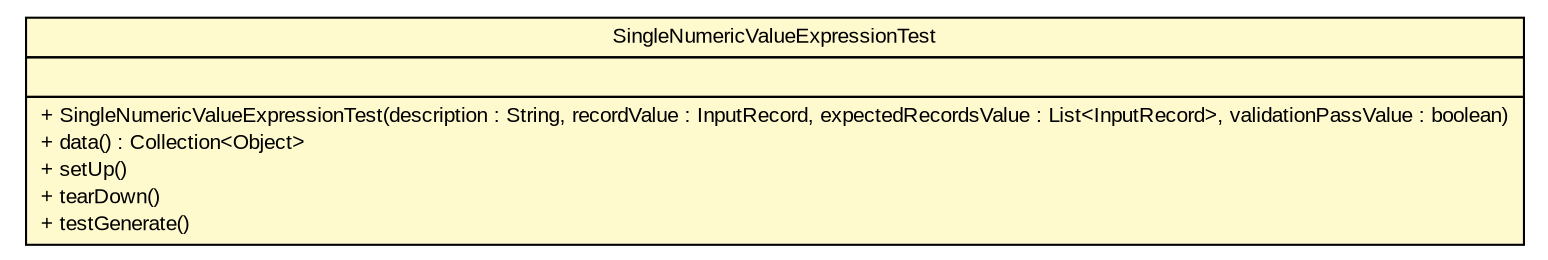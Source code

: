 #!/usr/local/bin/dot
#
# Class diagram 
# Generated by UMLGraph version R5_6 (http://www.umlgraph.org/)
#

digraph G {
	edge [fontname="arial",fontsize=10,labelfontname="arial",labelfontsize=10];
	node [fontname="arial",fontsize=10,shape=plaintext];
	nodesep=0.25;
	ranksep=0.5;
	// com.github.mkolisnyk.aerial.expressions.value.SingleNumericValueExpressionTest
	c1494 [label=<<table title="com.github.mkolisnyk.aerial.expressions.value.SingleNumericValueExpressionTest" border="0" cellborder="1" cellspacing="0" cellpadding="2" port="p" bgcolor="lemonChiffon" href="./SingleNumericValueExpressionTest.html">
		<tr><td><table border="0" cellspacing="0" cellpadding="1">
<tr><td align="center" balign="center"> SingleNumericValueExpressionTest </td></tr>
		</table></td></tr>
		<tr><td><table border="0" cellspacing="0" cellpadding="1">
<tr><td align="left" balign="left">  </td></tr>
		</table></td></tr>
		<tr><td><table border="0" cellspacing="0" cellpadding="1">
<tr><td align="left" balign="left"> + SingleNumericValueExpressionTest(description : String, recordValue : InputRecord, expectedRecordsValue : List&lt;InputRecord&gt;, validationPassValue : boolean) </td></tr>
<tr><td align="left" balign="left"> + data() : Collection&lt;Object&gt; </td></tr>
<tr><td align="left" balign="left"> + setUp() </td></tr>
<tr><td align="left" balign="left"> + tearDown() </td></tr>
<tr><td align="left" balign="left"> + testGenerate() </td></tr>
		</table></td></tr>
		</table>>, URL="./SingleNumericValueExpressionTest.html", fontname="arial", fontcolor="black", fontsize=10.0];
}

